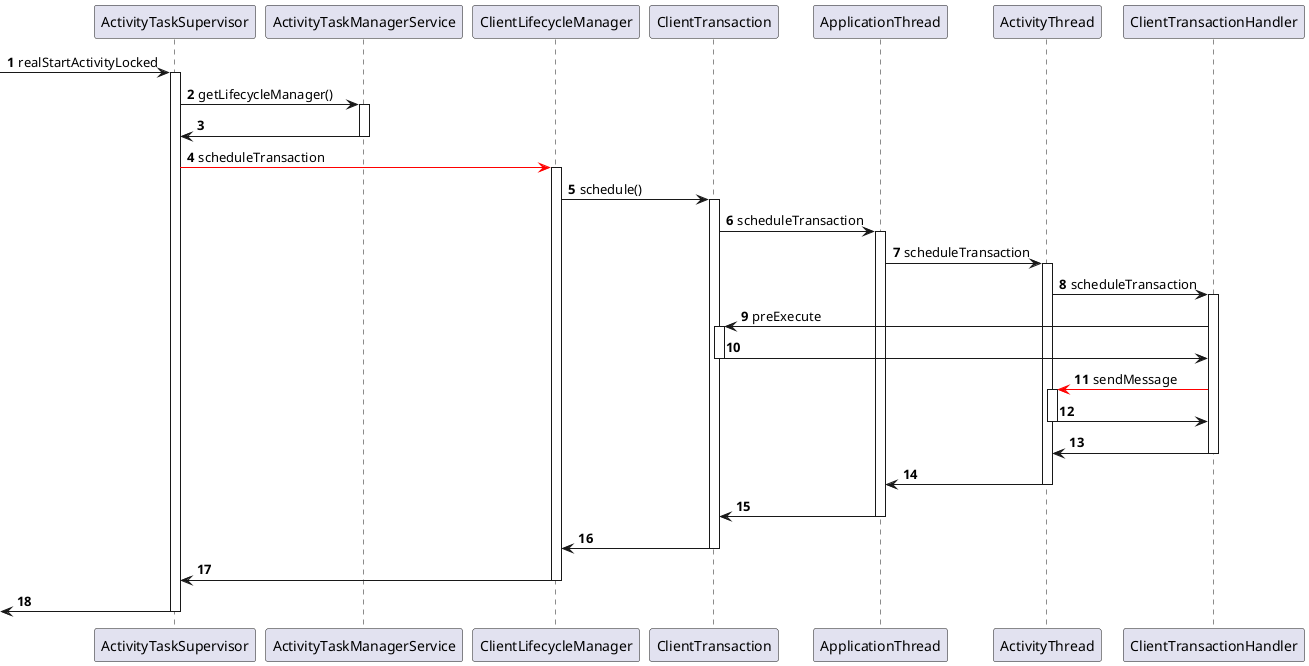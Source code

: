 @startuml
'https://plantuml.com/sequence-diagram

autonumber
-> ActivityTaskSupervisor : realStartActivityLocked
    activate ActivityTaskSupervisor

    ActivityTaskSupervisor -> ActivityTaskManagerService : getLifecycleManager()
        activate ActivityTaskManagerService
        ActivityTaskManagerService -> ActivityTaskSupervisor
        deactivate ActivityTaskManagerService

    ActivityTaskSupervisor -[#FF0000]> ClientLifecycleManager : scheduleTransaction
    activate ClientLifecycleManager
        ClientLifecycleManager -> ClientTransaction : schedule()
            activate ClientTransaction
            ClientTransaction -> ApplicationThread : scheduleTransaction
                activate ApplicationThread
                    ApplicationThread -> ActivityThread : scheduleTransaction
                        activate ActivityThread
                        ActivityThread -> ClientTransactionHandler : scheduleTransaction
                            activate ClientTransactionHandler
                                ClientTransactionHandler -> ClientTransaction : preExecute
                                    activate ClientTransaction
                                ClientTransaction -> ClientTransactionHandler
                                    deactivate ClientTransaction
                                ClientTransactionHandler -[#FF0000]> ActivityThread : sendMessage
                                    activate ActivityThread
                                ActivityThread -> ClientTransactionHandler
                                    deactivate ActivityThread

                        ClientTransactionHandler -> ActivityThread
                            deactivate ClientTransactionHandler
                    ActivityThread -> ApplicationThread
                        deactivate ActivityThread

            ApplicationThread -> ClientTransaction
                deactivate ApplicationThread



        ClientTransaction -> ClientLifecycleManager
            deactivate ClientTransaction



    ClientLifecycleManager -> ActivityTaskSupervisor
    deactivate ClientLifecycleManager












<- ActivityTaskSupervisor
 deactivate ActivityTaskSupervisor

@enduml